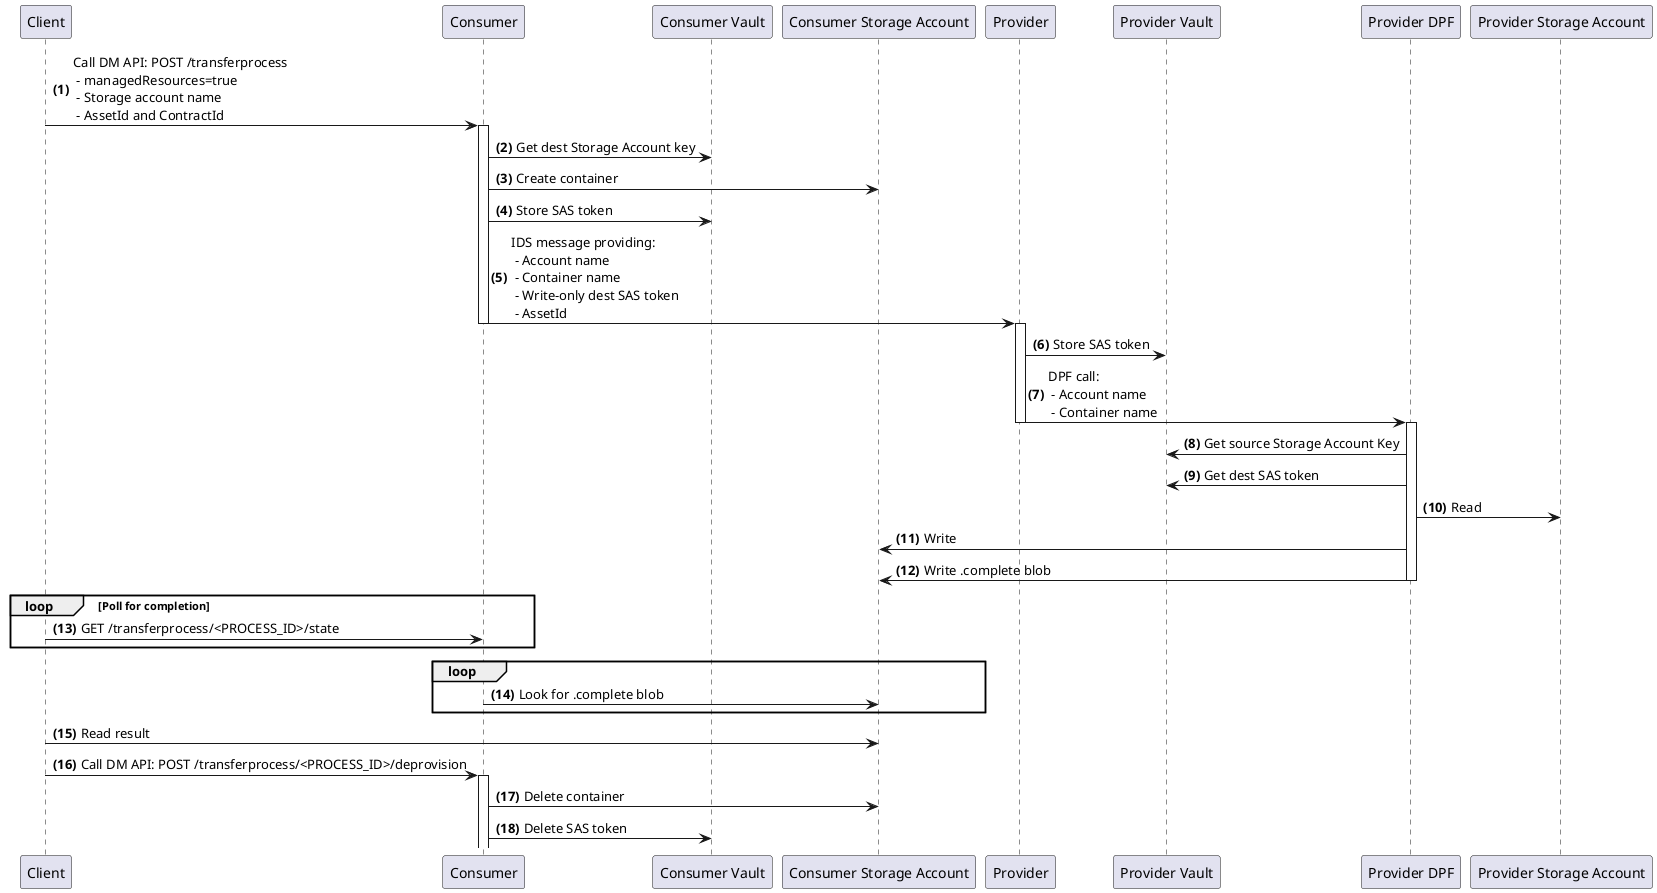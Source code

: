 '
'  Copyright (c) 2022 Microsoft Corporation
'
'  This program and the accompanying materials are made available under the
'  terms of the Apache License, Version 2.0 which is available at
'  https://www.apache.org/licenses/LICENSE-2.0
'
'  SPDX-License-Identifier: Apache-2.0
'
'  Contributors:
'       Microsoft Corporation - Initial document
'
'

@startuml
autonumber "<b>(0)"
Client -> Consumer: Call DM API: POST /transferprocess \n - managedResources=true\n - Storage account name \n - AssetId and ContractId
deactivate Client
activate Consumer
Consumer -> "Consumer Vault": Get dest Storage Account key
Consumer -> "Consumer Storage Account": Create container
Consumer -> "Consumer Vault": Store SAS token
Consumer -> Provider: IDS message providing: \n - Account name \n - Container name \n - Write-only dest SAS token \n - AssetId
deactivate Consumer
activate Provider
Provider -> "Provider Vault": Store SAS token
Provider -> "Provider DPF": DPF call: \n - Account name \n - Container name
deactivate Provider
activate "Provider DPF"
"Provider DPF" -> "Provider Vault": Get source Storage Account Key
"Provider DPF" -> "Provider Vault": Get dest SAS token
"Provider DPF" -> "Provider Storage Account": Read
"Provider DPF" -> "Consumer Storage Account": Write
"Provider DPF" -> "Consumer Storage Account": Write .complete blob
deactivate "Provider DPF"
loop  Poll for completion
    Client -> Consumer: GET /transferprocess/<PROCESS_ID>/state
end
loop
    Consumer -> "Consumer Storage Account": Look for .complete blob
end
activate Client
Client -> "Consumer Storage Account": Read result
Client -> "Consumer": Call DM API: POST /transferprocess/<PROCESS_ID>/deprovision
deactivate Client
activate Consumer
Consumer -> "Consumer Storage Account": Delete container
Consumer -> "Consumer Vault": Delete SAS token
deactivate Client
@enduml